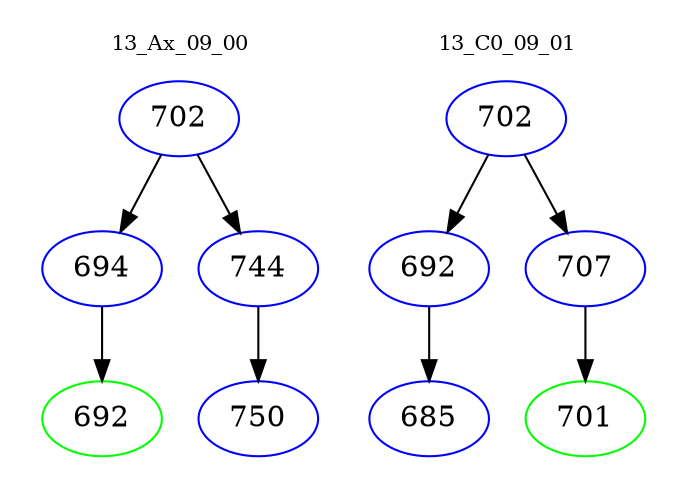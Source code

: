 digraph{
subgraph cluster_0 {
color = white
label = "13_Ax_09_00";
fontsize=10;
T0_702 [label="702", color="blue"]
T0_702 -> T0_694 [color="black"]
T0_694 [label="694", color="blue"]
T0_694 -> T0_692 [color="black"]
T0_692 [label="692", color="green"]
T0_702 -> T0_744 [color="black"]
T0_744 [label="744", color="blue"]
T0_744 -> T0_750 [color="black"]
T0_750 [label="750", color="blue"]
}
subgraph cluster_1 {
color = white
label = "13_C0_09_01";
fontsize=10;
T1_702 [label="702", color="blue"]
T1_702 -> T1_692 [color="black"]
T1_692 [label="692", color="blue"]
T1_692 -> T1_685 [color="black"]
T1_685 [label="685", color="blue"]
T1_702 -> T1_707 [color="black"]
T1_707 [label="707", color="blue"]
T1_707 -> T1_701 [color="black"]
T1_701 [label="701", color="green"]
}
}
